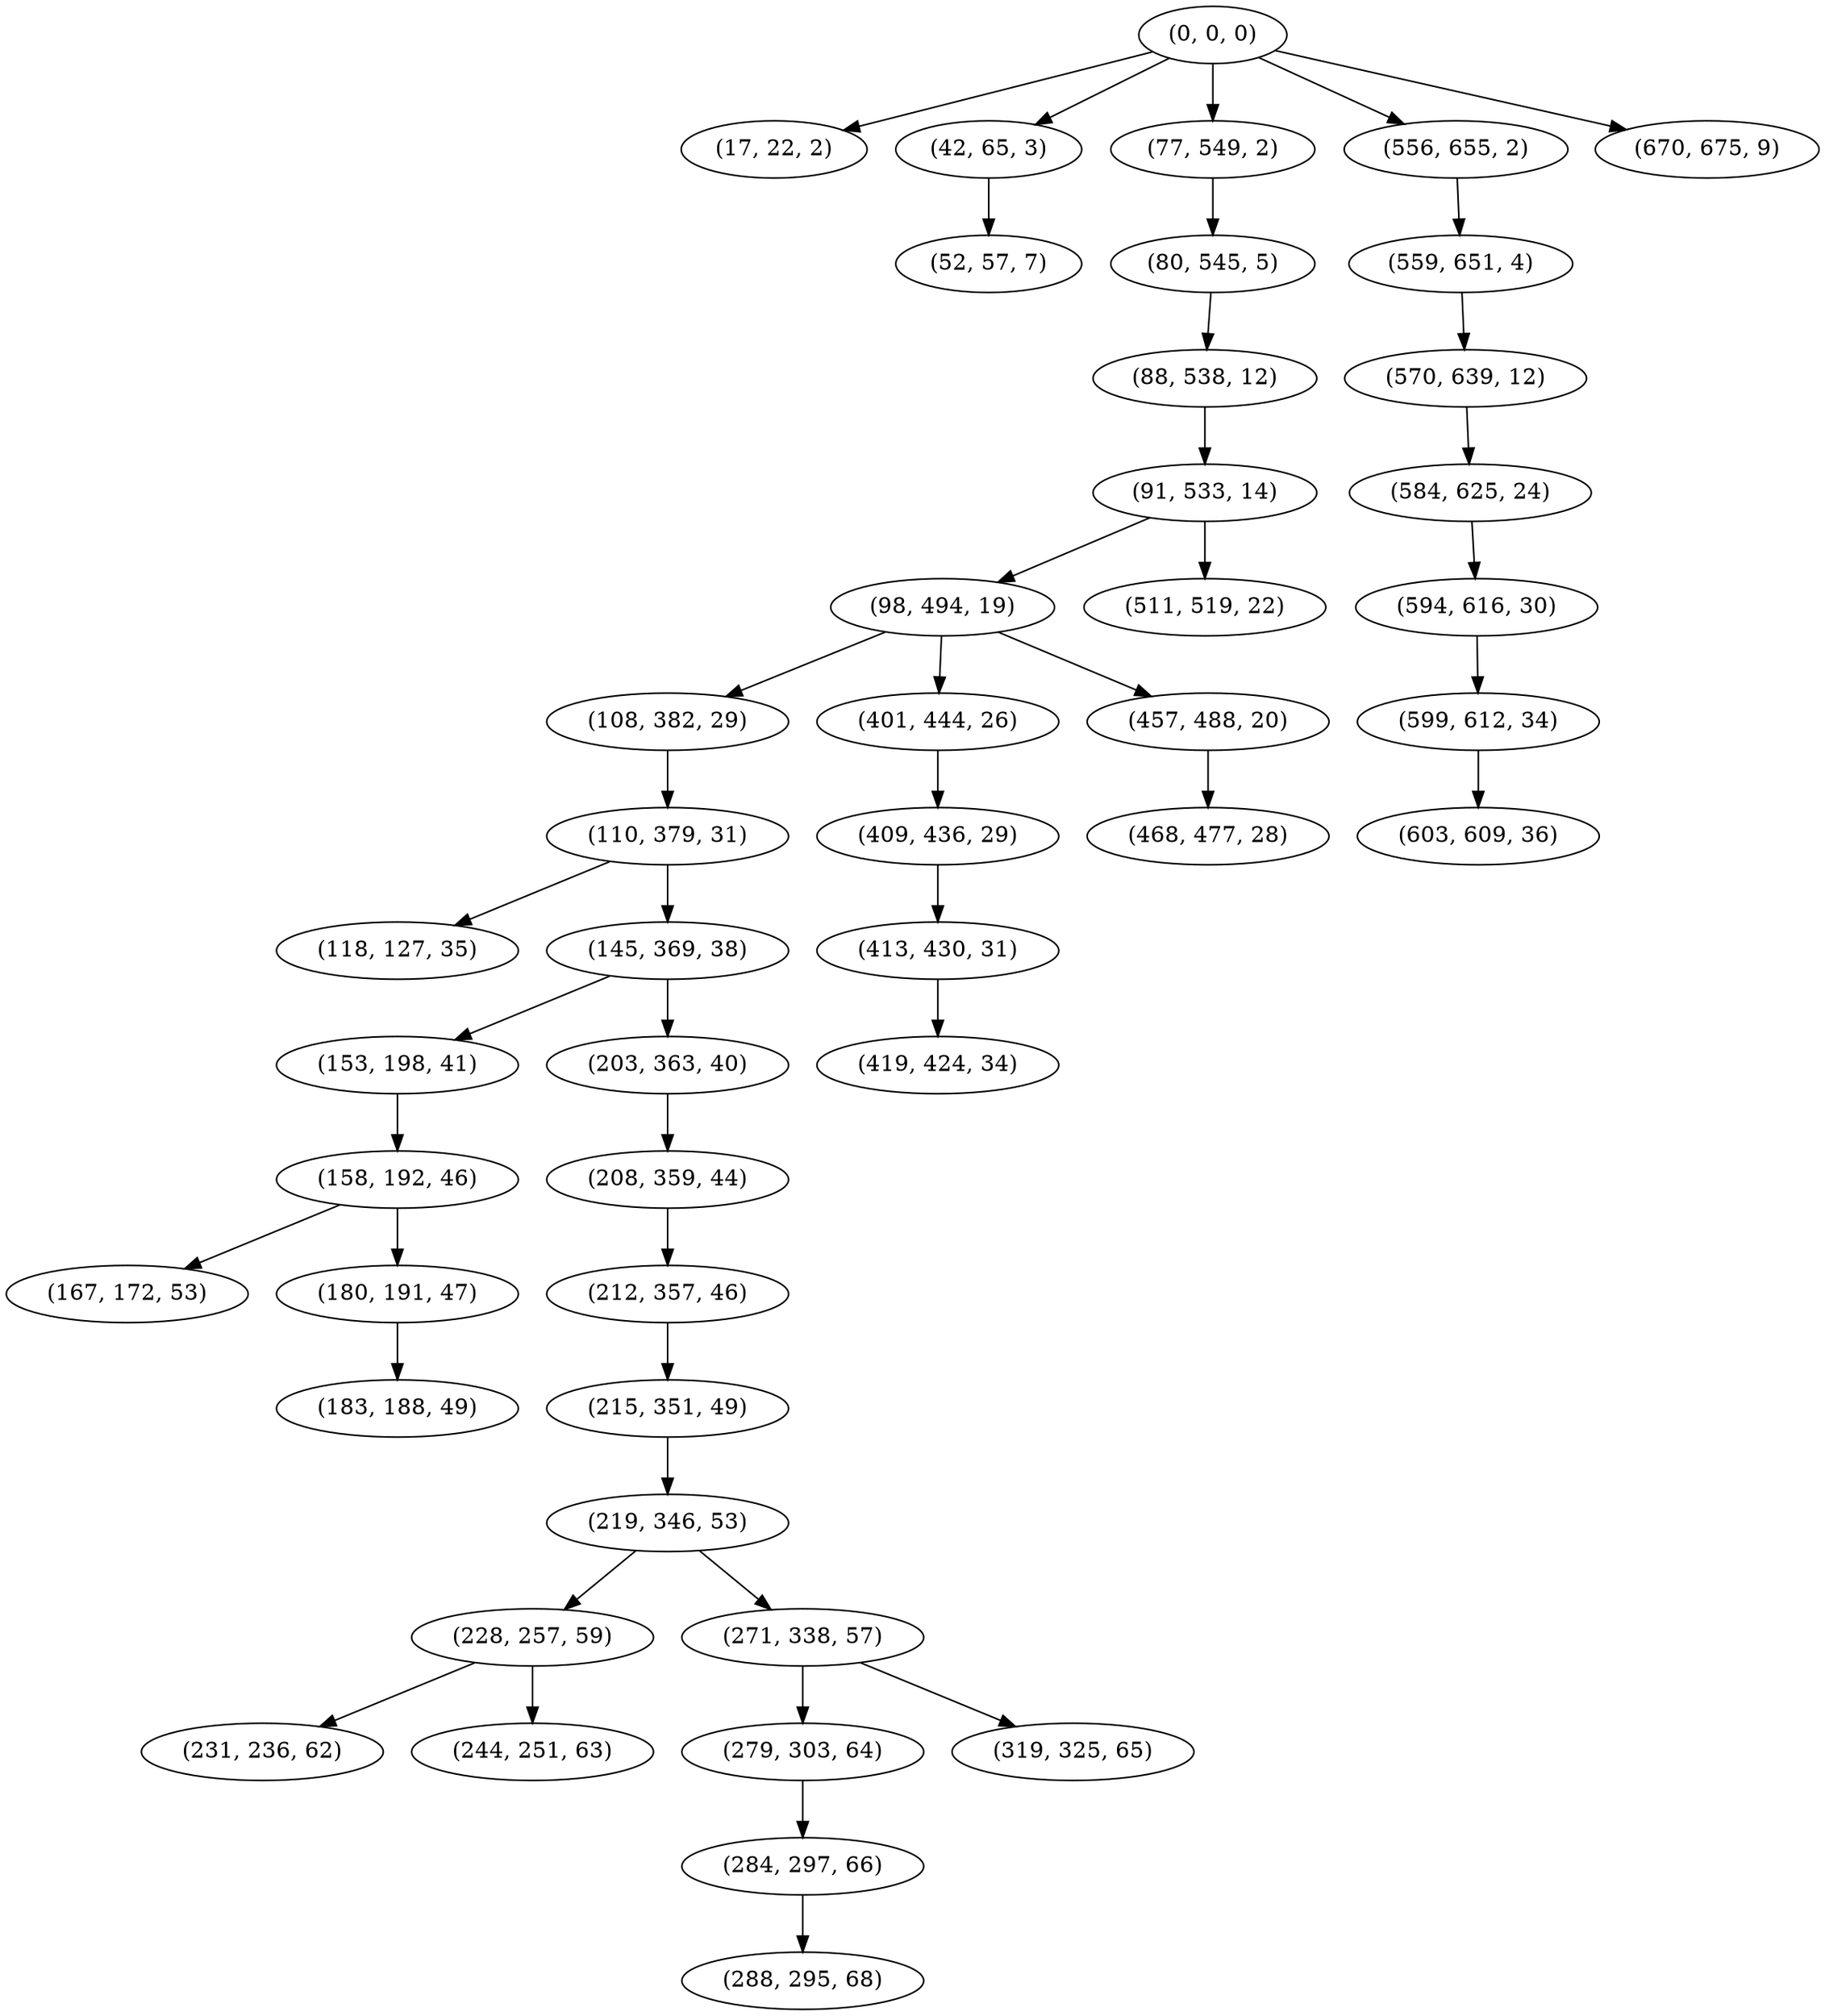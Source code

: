 digraph tree {
    "(0, 0, 0)";
    "(17, 22, 2)";
    "(42, 65, 3)";
    "(52, 57, 7)";
    "(77, 549, 2)";
    "(80, 545, 5)";
    "(88, 538, 12)";
    "(91, 533, 14)";
    "(98, 494, 19)";
    "(108, 382, 29)";
    "(110, 379, 31)";
    "(118, 127, 35)";
    "(145, 369, 38)";
    "(153, 198, 41)";
    "(158, 192, 46)";
    "(167, 172, 53)";
    "(180, 191, 47)";
    "(183, 188, 49)";
    "(203, 363, 40)";
    "(208, 359, 44)";
    "(212, 357, 46)";
    "(215, 351, 49)";
    "(219, 346, 53)";
    "(228, 257, 59)";
    "(231, 236, 62)";
    "(244, 251, 63)";
    "(271, 338, 57)";
    "(279, 303, 64)";
    "(284, 297, 66)";
    "(288, 295, 68)";
    "(319, 325, 65)";
    "(401, 444, 26)";
    "(409, 436, 29)";
    "(413, 430, 31)";
    "(419, 424, 34)";
    "(457, 488, 20)";
    "(468, 477, 28)";
    "(511, 519, 22)";
    "(556, 655, 2)";
    "(559, 651, 4)";
    "(570, 639, 12)";
    "(584, 625, 24)";
    "(594, 616, 30)";
    "(599, 612, 34)";
    "(603, 609, 36)";
    "(670, 675, 9)";
    "(0, 0, 0)" -> "(17, 22, 2)";
    "(0, 0, 0)" -> "(42, 65, 3)";
    "(0, 0, 0)" -> "(77, 549, 2)";
    "(0, 0, 0)" -> "(556, 655, 2)";
    "(0, 0, 0)" -> "(670, 675, 9)";
    "(42, 65, 3)" -> "(52, 57, 7)";
    "(77, 549, 2)" -> "(80, 545, 5)";
    "(80, 545, 5)" -> "(88, 538, 12)";
    "(88, 538, 12)" -> "(91, 533, 14)";
    "(91, 533, 14)" -> "(98, 494, 19)";
    "(91, 533, 14)" -> "(511, 519, 22)";
    "(98, 494, 19)" -> "(108, 382, 29)";
    "(98, 494, 19)" -> "(401, 444, 26)";
    "(98, 494, 19)" -> "(457, 488, 20)";
    "(108, 382, 29)" -> "(110, 379, 31)";
    "(110, 379, 31)" -> "(118, 127, 35)";
    "(110, 379, 31)" -> "(145, 369, 38)";
    "(145, 369, 38)" -> "(153, 198, 41)";
    "(145, 369, 38)" -> "(203, 363, 40)";
    "(153, 198, 41)" -> "(158, 192, 46)";
    "(158, 192, 46)" -> "(167, 172, 53)";
    "(158, 192, 46)" -> "(180, 191, 47)";
    "(180, 191, 47)" -> "(183, 188, 49)";
    "(203, 363, 40)" -> "(208, 359, 44)";
    "(208, 359, 44)" -> "(212, 357, 46)";
    "(212, 357, 46)" -> "(215, 351, 49)";
    "(215, 351, 49)" -> "(219, 346, 53)";
    "(219, 346, 53)" -> "(228, 257, 59)";
    "(219, 346, 53)" -> "(271, 338, 57)";
    "(228, 257, 59)" -> "(231, 236, 62)";
    "(228, 257, 59)" -> "(244, 251, 63)";
    "(271, 338, 57)" -> "(279, 303, 64)";
    "(271, 338, 57)" -> "(319, 325, 65)";
    "(279, 303, 64)" -> "(284, 297, 66)";
    "(284, 297, 66)" -> "(288, 295, 68)";
    "(401, 444, 26)" -> "(409, 436, 29)";
    "(409, 436, 29)" -> "(413, 430, 31)";
    "(413, 430, 31)" -> "(419, 424, 34)";
    "(457, 488, 20)" -> "(468, 477, 28)";
    "(556, 655, 2)" -> "(559, 651, 4)";
    "(559, 651, 4)" -> "(570, 639, 12)";
    "(570, 639, 12)" -> "(584, 625, 24)";
    "(584, 625, 24)" -> "(594, 616, 30)";
    "(594, 616, 30)" -> "(599, 612, 34)";
    "(599, 612, 34)" -> "(603, 609, 36)";
}
